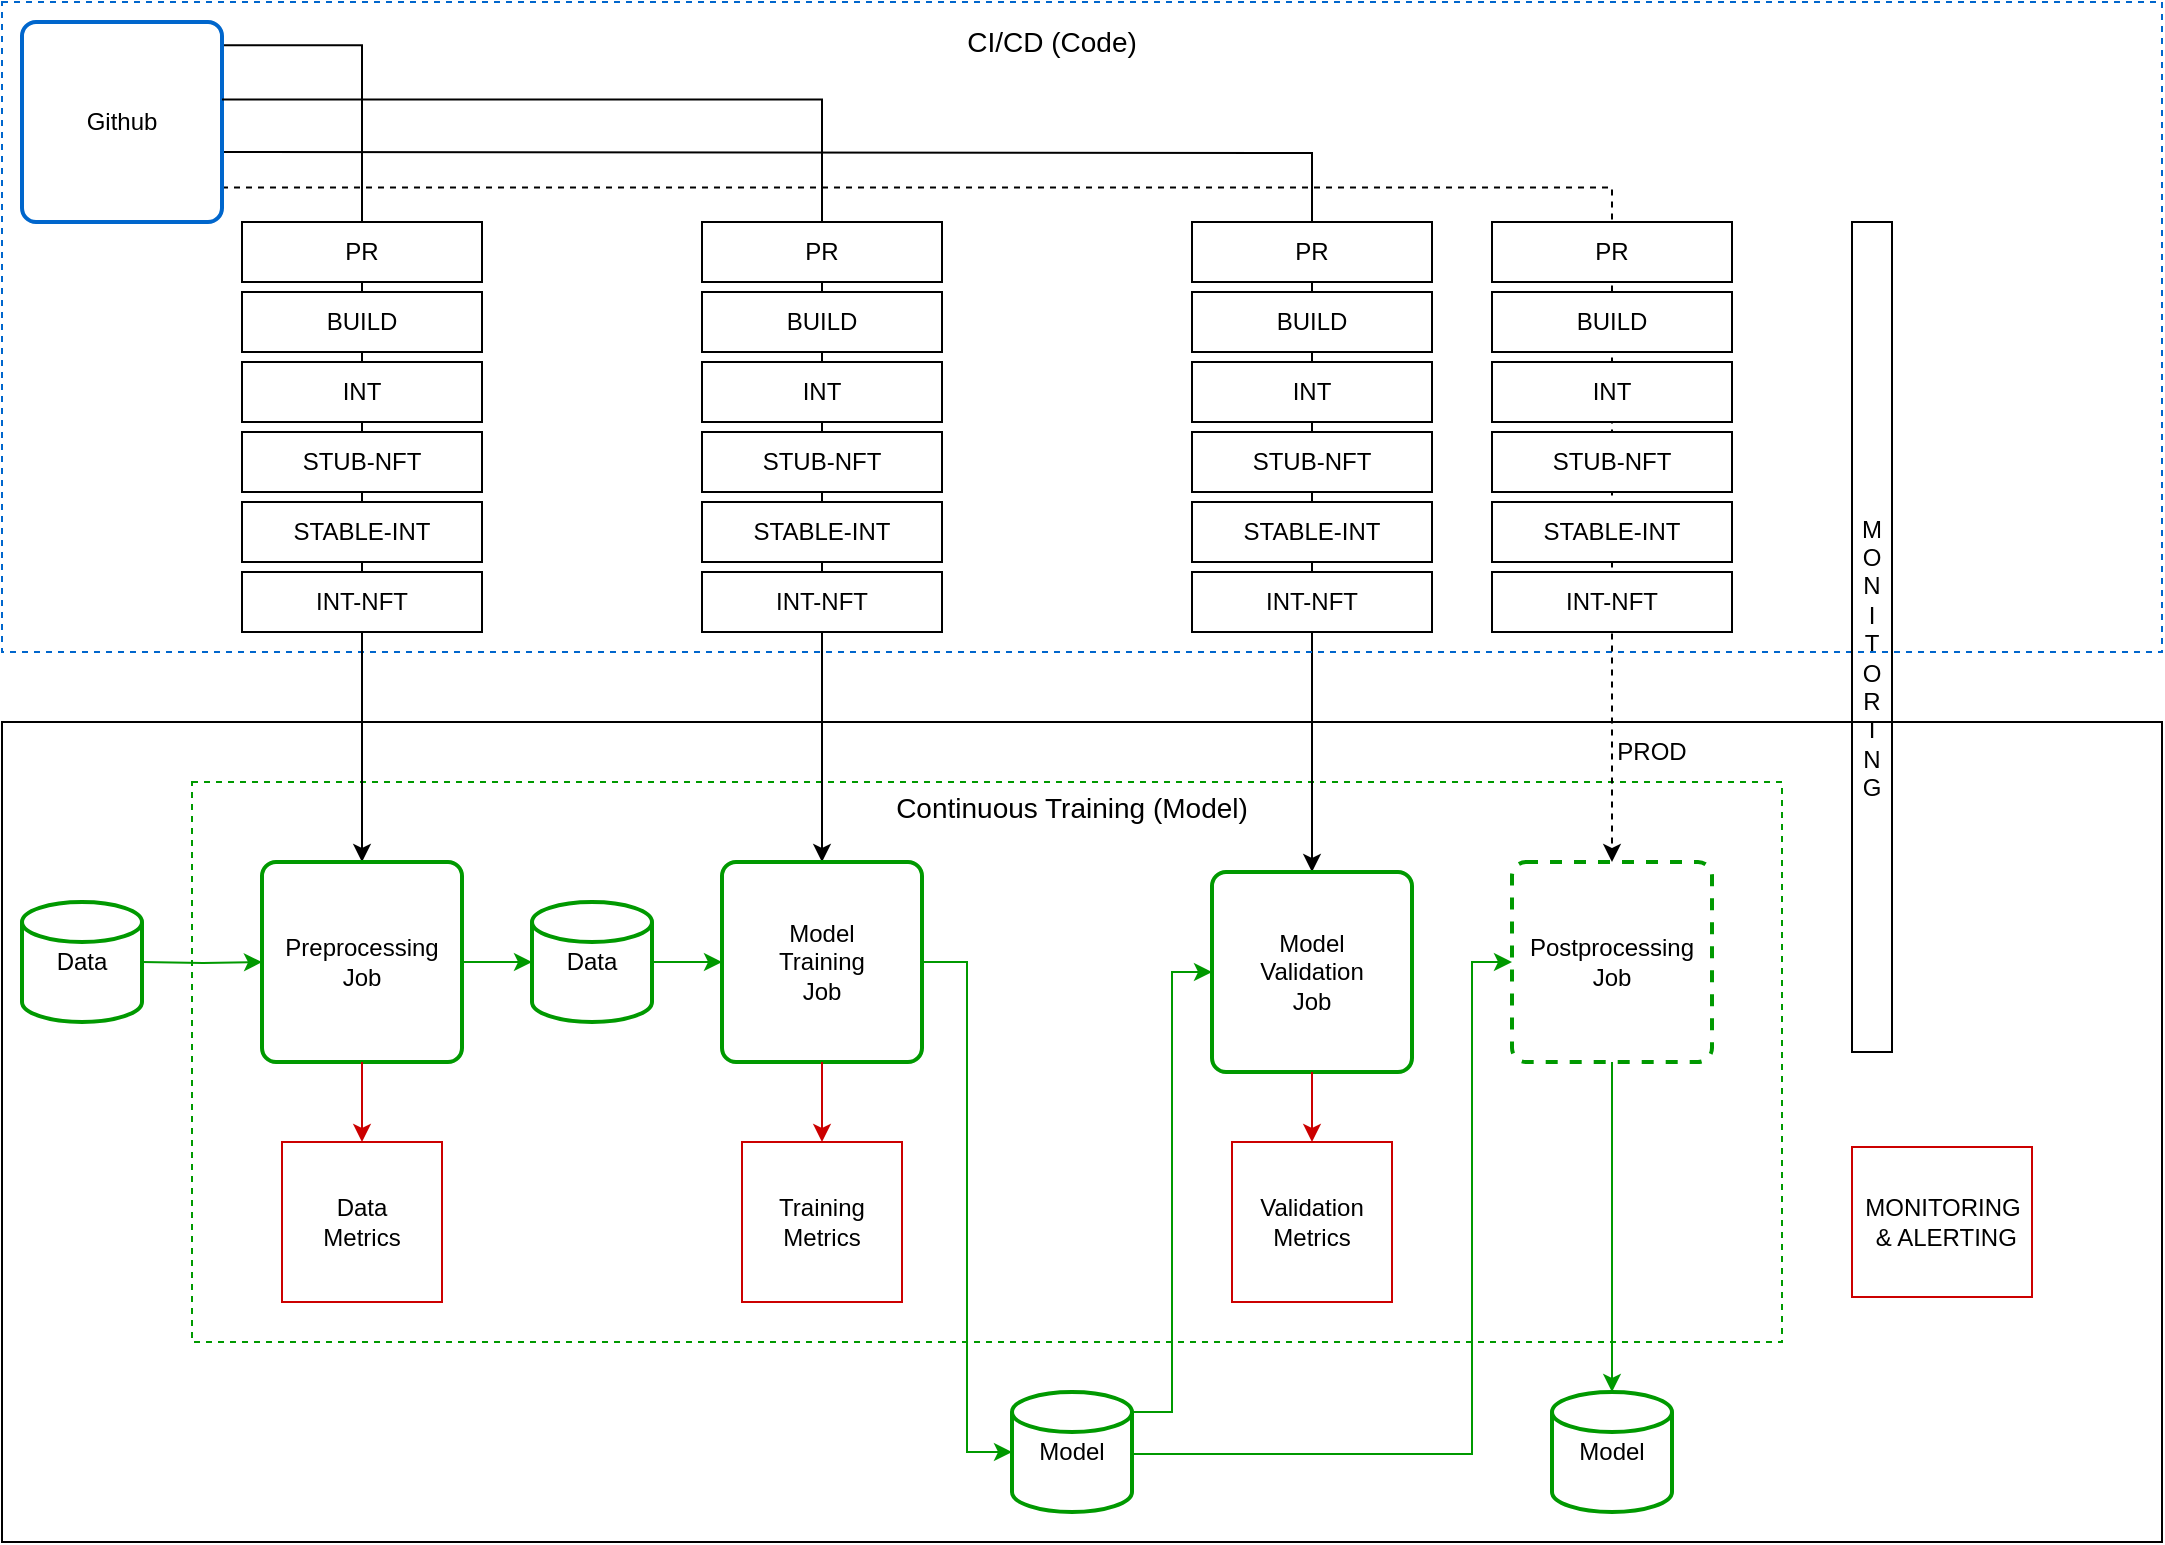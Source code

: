 <mxfile version="12.7.0" type="github">
  <diagram id="cUOeLzvA6jiwBTV3SdHB" name="Page-1">
    <mxGraphModel dx="1168" dy="945" grid="1" gridSize="5" guides="1" tooltips="1" connect="1" arrows="1" fold="1" page="1" pageScale="1" pageWidth="1169" pageHeight="827" math="0" shadow="0">
      <root>
        <mxCell id="0"/>
        <mxCell id="1" parent="0"/>
        <mxCell id="usYNcjVS9CeMYQW7xPBx-7" value="" style="rounded=0;whiteSpace=wrap;html=1;fillColor=none;" parent="1" vertex="1">
          <mxGeometry x="10" y="370" width="1080" height="410" as="geometry"/>
        </mxCell>
        <mxCell id="FoH0_RZipdTiMdWKK6F5-28" value="" style="rounded=0;whiteSpace=wrap;html=1;strokeColor=#009900;fillColor=none;dashed=1;" parent="1" vertex="1">
          <mxGeometry x="105" y="400" width="795" height="280" as="geometry"/>
        </mxCell>
        <mxCell id="00vMAGqOHGo1aiHRgocC-15" value="" style="rounded=0;whiteSpace=wrap;html=1;strokeColor=#CC0000;" vertex="1" parent="1">
          <mxGeometry x="935" y="582.5" width="90" height="75" as="geometry"/>
        </mxCell>
        <mxCell id="usYNcjVS9CeMYQW7xPBx-52" value="M&lt;br&gt;O&lt;br&gt;N&lt;br&gt;I&lt;br&gt;T&lt;br&gt;O&lt;br&gt;R&lt;br&gt;I&lt;br&gt;N&lt;br&gt;G" style="text;html=1;strokeColor=none;fillColor=none;align=center;verticalAlign=middle;whiteSpace=wrap;rounded=0;" parent="1" vertex="1">
          <mxGeometry x="935" y="120" width="20" height="435" as="geometry"/>
        </mxCell>
        <mxCell id="usYNcjVS9CeMYQW7xPBx-32" style="edgeStyle=orthogonalEdgeStyle;rounded=0;orthogonalLoop=1;jettySize=auto;html=1;exitX=1;exitY=0.388;exitDx=0;exitDy=0;exitPerimeter=0;" parent="1" target="FoH0_RZipdTiMdWKK6F5-5" edge="1">
          <mxGeometry relative="1" as="geometry">
            <mxPoint x="120" y="85.0" as="sourcePoint"/>
            <mxPoint x="370" y="466.2" as="targetPoint"/>
          </mxGeometry>
        </mxCell>
        <mxCell id="FoH0_RZipdTiMdWKK6F5-26" value="" style="rounded=0;whiteSpace=wrap;html=1;strokeColor=#0066CC;fillColor=none;dashed=1;" parent="1" vertex="1">
          <mxGeometry x="10" y="10" width="1080" height="325" as="geometry"/>
        </mxCell>
        <mxCell id="FoH0_RZipdTiMdWKK6F5-11" style="edgeStyle=orthogonalEdgeStyle;rounded=0;orthogonalLoop=1;jettySize=auto;html=1;exitX=0.994;exitY=0.116;exitDx=0;exitDy=0;exitPerimeter=0;" parent="1" source="FoH0_RZipdTiMdWKK6F5-1" target="FoH0_RZipdTiMdWKK6F5-3" edge="1">
          <mxGeometry relative="1" as="geometry">
            <mxPoint x="400" y="70" as="sourcePoint"/>
          </mxGeometry>
        </mxCell>
        <mxCell id="usYNcjVS9CeMYQW7xPBx-25" style="edgeStyle=orthogonalEdgeStyle;rounded=0;orthogonalLoop=1;jettySize=auto;html=1;exitX=1;exitY=0.828;exitDx=0;exitDy=0;entryX=0.5;entryY=0;entryDx=0;entryDy=0;exitPerimeter=0;dashed=1;strokeColor=#000000;" parent="1" source="FoH0_RZipdTiMdWKK6F5-1" target="FoH0_RZipdTiMdWKK6F5-21" edge="1">
          <mxGeometry relative="1" as="geometry"/>
        </mxCell>
        <mxCell id="FoH0_RZipdTiMdWKK6F5-1" value="Github" style="rounded=1;whiteSpace=wrap;html=1;absoluteArcSize=1;arcSize=14;strokeWidth=2;strokeColor=#0066CC;" parent="1" vertex="1">
          <mxGeometry x="20" y="20" width="100" height="100" as="geometry"/>
        </mxCell>
        <mxCell id="FoH0_RZipdTiMdWKK6F5-7" style="edgeStyle=orthogonalEdgeStyle;rounded=0;orthogonalLoop=1;jettySize=auto;html=1;exitX=1;exitY=0.5;exitDx=0;exitDy=0;strokeColor=#009900;" parent="1" target="FoH0_RZipdTiMdWKK6F5-3" edge="1">
          <mxGeometry relative="1" as="geometry">
            <mxPoint x="80" y="490" as="sourcePoint"/>
          </mxGeometry>
        </mxCell>
        <mxCell id="FoH0_RZipdTiMdWKK6F5-8" style="edgeStyle=orthogonalEdgeStyle;rounded=0;orthogonalLoop=1;jettySize=auto;html=1;exitX=1;exitY=0.5;exitDx=0;exitDy=0;entryX=0;entryY=0.5;entryDx=0;entryDy=0;strokeColor=#009900;entryPerimeter=0;" parent="1" source="FoH0_RZipdTiMdWKK6F5-3" target="usYNcjVS9CeMYQW7xPBx-34" edge="1">
          <mxGeometry relative="1" as="geometry"/>
        </mxCell>
        <mxCell id="FoH0_RZipdTiMdWKK6F5-3" value="Preprocessing&lt;br&gt;Job" style="rounded=1;whiteSpace=wrap;html=1;absoluteArcSize=1;arcSize=14;strokeWidth=2;strokeColor=#009900;" parent="1" vertex="1">
          <mxGeometry x="140" y="440" width="100" height="100" as="geometry"/>
        </mxCell>
        <mxCell id="FoH0_RZipdTiMdWKK6F5-9" style="edgeStyle=orthogonalEdgeStyle;rounded=0;orthogonalLoop=1;jettySize=auto;html=1;exitX=1;exitY=0.5;exitDx=0;exitDy=0;strokeColor=#009900;entryX=0;entryY=0.5;entryDx=0;entryDy=0;entryPerimeter=0;" parent="1" source="FoH0_RZipdTiMdWKK6F5-4" target="usYNcjVS9CeMYQW7xPBx-47" edge="1">
          <mxGeometry relative="1" as="geometry">
            <mxPoint x="520" y="490" as="targetPoint"/>
          </mxGeometry>
        </mxCell>
        <mxCell id="FoH0_RZipdTiMdWKK6F5-12" style="edgeStyle=orthogonalEdgeStyle;rounded=0;orthogonalLoop=1;jettySize=auto;html=1;entryX=0.5;entryY=0;entryDx=0;entryDy=0;exitX=1;exitY=0.388;exitDx=0;exitDy=0;exitPerimeter=0;" parent="1" source="FoH0_RZipdTiMdWKK6F5-1" target="FoH0_RZipdTiMdWKK6F5-4" edge="1">
          <mxGeometry relative="1" as="geometry">
            <mxPoint x="230" y="60" as="sourcePoint"/>
          </mxGeometry>
        </mxCell>
        <mxCell id="FoH0_RZipdTiMdWKK6F5-4" value="Model&lt;br&gt;Training&lt;br&gt;Job" style="rounded=1;whiteSpace=wrap;html=1;absoluteArcSize=1;arcSize=14;strokeWidth=2;strokeColor=#009900;" parent="1" vertex="1">
          <mxGeometry x="370" y="440" width="100" height="100" as="geometry"/>
        </mxCell>
        <mxCell id="FoH0_RZipdTiMdWKK6F5-5" value="Model&lt;br&gt;Validation&lt;br&gt;Job" style="rounded=1;whiteSpace=wrap;html=1;absoluteArcSize=1;arcSize=14;strokeWidth=2;strokeColor=#009900;" parent="1" vertex="1">
          <mxGeometry x="615" y="445" width="100" height="100" as="geometry"/>
        </mxCell>
        <mxCell id="FoH0_RZipdTiMdWKK6F5-23" style="edgeStyle=orthogonalEdgeStyle;rounded=0;orthogonalLoop=1;jettySize=auto;html=1;exitX=0.5;exitY=1;exitDx=0;exitDy=0;entryX=0.5;entryY=0;entryDx=0;entryDy=0;strokeColor=#009900;entryPerimeter=0;" parent="1" source="FoH0_RZipdTiMdWKK6F5-21" edge="1" target="usYNcjVS9CeMYQW7xPBx-42">
          <mxGeometry relative="1" as="geometry">
            <mxPoint x="815" y="615" as="targetPoint"/>
          </mxGeometry>
        </mxCell>
        <mxCell id="FoH0_RZipdTiMdWKK6F5-21" value="Postprocessing&lt;br&gt;Job" style="rounded=1;whiteSpace=wrap;html=1;absoluteArcSize=1;arcSize=14;strokeWidth=2;dashed=1;strokeColor=#009900;" parent="1" vertex="1">
          <mxGeometry x="765" y="440" width="100" height="100" as="geometry"/>
        </mxCell>
        <mxCell id="FoH0_RZipdTiMdWKK6F5-24" value="Data" style="strokeWidth=2;html=1;shape=mxgraph.flowchart.database;whiteSpace=wrap;strokeColor=#009900;" parent="1" vertex="1">
          <mxGeometry x="20" y="460" width="60" height="60" as="geometry"/>
        </mxCell>
        <mxCell id="FoH0_RZipdTiMdWKK6F5-27" value="&lt;font style=&quot;font-size: 14px&quot;&gt;CI/CD (Code)&lt;/font&gt;" style="text;html=1;strokeColor=none;fillColor=none;align=center;verticalAlign=middle;whiteSpace=wrap;rounded=0;" parent="1" vertex="1">
          <mxGeometry x="490" y="20" width="90" height="20" as="geometry"/>
        </mxCell>
        <mxCell id="FoH0_RZipdTiMdWKK6F5-29" value="&lt;font style=&quot;font-size: 14px&quot;&gt;Continuous Training (Model)&lt;/font&gt;" style="text;html=1;strokeColor=none;fillColor=none;align=center;verticalAlign=middle;whiteSpace=wrap;rounded=0;" parent="1" vertex="1">
          <mxGeometry x="445" y="403" width="200" height="20" as="geometry"/>
        </mxCell>
        <mxCell id="usYNcjVS9CeMYQW7xPBx-1" value="INT" style="rounded=0;whiteSpace=wrap;html=1;" parent="1" vertex="1">
          <mxGeometry x="130" y="190" width="120" height="30" as="geometry"/>
        </mxCell>
        <mxCell id="usYNcjVS9CeMYQW7xPBx-2" value="PR" style="rounded=0;whiteSpace=wrap;html=1;" parent="1" vertex="1">
          <mxGeometry x="130" y="120" width="120" height="30" as="geometry"/>
        </mxCell>
        <mxCell id="usYNcjVS9CeMYQW7xPBx-3" value="BUILD" style="rounded=0;whiteSpace=wrap;html=1;" parent="1" vertex="1">
          <mxGeometry x="130" y="155" width="120" height="30" as="geometry"/>
        </mxCell>
        <mxCell id="usYNcjVS9CeMYQW7xPBx-4" value="STUB-NFT" style="rounded=0;whiteSpace=wrap;html=1;" parent="1" vertex="1">
          <mxGeometry x="130" y="225" width="120" height="30" as="geometry"/>
        </mxCell>
        <mxCell id="usYNcjVS9CeMYQW7xPBx-6" value="STABLE-INT" style="rounded=0;whiteSpace=wrap;html=1;" parent="1" vertex="1">
          <mxGeometry x="130" y="260" width="120" height="30" as="geometry"/>
        </mxCell>
        <mxCell id="usYNcjVS9CeMYQW7xPBx-8" value="PROD" style="text;html=1;strokeColor=none;fillColor=none;align=center;verticalAlign=middle;whiteSpace=wrap;rounded=0;" parent="1" vertex="1">
          <mxGeometry x="815" y="375" width="40" height="20" as="geometry"/>
        </mxCell>
        <mxCell id="usYNcjVS9CeMYQW7xPBx-9" value="INT-NFT" style="rounded=0;whiteSpace=wrap;html=1;" parent="1" vertex="1">
          <mxGeometry x="130" y="295" width="120" height="30" as="geometry"/>
        </mxCell>
        <mxCell id="usYNcjVS9CeMYQW7xPBx-10" value="INT" style="rounded=0;whiteSpace=wrap;html=1;" parent="1" vertex="1">
          <mxGeometry x="360" y="190" width="120" height="30" as="geometry"/>
        </mxCell>
        <mxCell id="usYNcjVS9CeMYQW7xPBx-11" value="PR" style="rounded=0;whiteSpace=wrap;html=1;" parent="1" vertex="1">
          <mxGeometry x="360" y="120" width="120" height="30" as="geometry"/>
        </mxCell>
        <mxCell id="usYNcjVS9CeMYQW7xPBx-12" value="BUILD" style="rounded=0;whiteSpace=wrap;html=1;" parent="1" vertex="1">
          <mxGeometry x="360" y="155" width="120" height="30" as="geometry"/>
        </mxCell>
        <mxCell id="usYNcjVS9CeMYQW7xPBx-13" value="STUB-NFT" style="rounded=0;whiteSpace=wrap;html=1;" parent="1" vertex="1">
          <mxGeometry x="360" y="225" width="120" height="30" as="geometry"/>
        </mxCell>
        <mxCell id="usYNcjVS9CeMYQW7xPBx-14" value="STABLE-INT" style="rounded=0;whiteSpace=wrap;html=1;" parent="1" vertex="1">
          <mxGeometry x="360" y="260" width="120" height="30" as="geometry"/>
        </mxCell>
        <mxCell id="usYNcjVS9CeMYQW7xPBx-15" value="INT-NFT" style="rounded=0;whiteSpace=wrap;html=1;" parent="1" vertex="1">
          <mxGeometry x="360" y="295" width="120" height="30" as="geometry"/>
        </mxCell>
        <mxCell id="usYNcjVS9CeMYQW7xPBx-17" value="INT" style="rounded=0;whiteSpace=wrap;html=1;" parent="1" vertex="1">
          <mxGeometry x="605" y="190" width="120" height="30" as="geometry"/>
        </mxCell>
        <mxCell id="usYNcjVS9CeMYQW7xPBx-18" value="PR" style="rounded=0;whiteSpace=wrap;html=1;" parent="1" vertex="1">
          <mxGeometry x="605" y="120" width="120" height="30" as="geometry"/>
        </mxCell>
        <mxCell id="usYNcjVS9CeMYQW7xPBx-19" value="BUILD" style="rounded=0;whiteSpace=wrap;html=1;" parent="1" vertex="1">
          <mxGeometry x="605" y="155" width="120" height="30" as="geometry"/>
        </mxCell>
        <mxCell id="usYNcjVS9CeMYQW7xPBx-20" value="STUB-NFT" style="rounded=0;whiteSpace=wrap;html=1;" parent="1" vertex="1">
          <mxGeometry x="605" y="225" width="120" height="30" as="geometry"/>
        </mxCell>
        <mxCell id="usYNcjVS9CeMYQW7xPBx-21" value="STABLE-INT" style="rounded=0;whiteSpace=wrap;html=1;" parent="1" vertex="1">
          <mxGeometry x="605" y="260" width="120" height="30" as="geometry"/>
        </mxCell>
        <mxCell id="usYNcjVS9CeMYQW7xPBx-22" value="INT-NFT" style="rounded=0;whiteSpace=wrap;html=1;" parent="1" vertex="1">
          <mxGeometry x="605" y="295" width="120" height="30" as="geometry"/>
        </mxCell>
        <mxCell id="usYNcjVS9CeMYQW7xPBx-26" value="INT" style="rounded=0;whiteSpace=wrap;html=1;" parent="1" vertex="1">
          <mxGeometry x="755" y="190" width="120" height="30" as="geometry"/>
        </mxCell>
        <mxCell id="usYNcjVS9CeMYQW7xPBx-27" value="PR" style="rounded=0;whiteSpace=wrap;html=1;" parent="1" vertex="1">
          <mxGeometry x="755" y="120" width="120" height="30" as="geometry"/>
        </mxCell>
        <mxCell id="usYNcjVS9CeMYQW7xPBx-28" value="BUILD" style="rounded=0;whiteSpace=wrap;html=1;" parent="1" vertex="1">
          <mxGeometry x="755" y="155" width="120" height="30" as="geometry"/>
        </mxCell>
        <mxCell id="usYNcjVS9CeMYQW7xPBx-29" value="STUB-NFT" style="rounded=0;whiteSpace=wrap;html=1;" parent="1" vertex="1">
          <mxGeometry x="755" y="225" width="120" height="30" as="geometry"/>
        </mxCell>
        <mxCell id="usYNcjVS9CeMYQW7xPBx-30" value="STABLE-INT" style="rounded=0;whiteSpace=wrap;html=1;" parent="1" vertex="1">
          <mxGeometry x="755" y="260" width="120" height="30" as="geometry"/>
        </mxCell>
        <mxCell id="usYNcjVS9CeMYQW7xPBx-31" value="INT-NFT" style="rounded=0;whiteSpace=wrap;html=1;" parent="1" vertex="1">
          <mxGeometry x="755" y="295" width="120" height="30" as="geometry"/>
        </mxCell>
        <mxCell id="usYNcjVS9CeMYQW7xPBx-34" value="Data" style="strokeWidth=2;html=1;shape=mxgraph.flowchart.database;whiteSpace=wrap;strokeColor=#009900;" parent="1" vertex="1">
          <mxGeometry x="275" y="460" width="60" height="60" as="geometry"/>
        </mxCell>
        <mxCell id="usYNcjVS9CeMYQW7xPBx-40" style="edgeStyle=orthogonalEdgeStyle;rounded=0;orthogonalLoop=1;jettySize=auto;html=1;entryX=0;entryY=0.5;entryDx=0;entryDy=0;strokeColor=#009900;exitX=1;exitY=0.5;exitDx=0;exitDy=0;exitPerimeter=0;" parent="1" source="usYNcjVS9CeMYQW7xPBx-34" target="FoH0_RZipdTiMdWKK6F5-4" edge="1">
          <mxGeometry relative="1" as="geometry">
            <mxPoint x="340" y="490" as="sourcePoint"/>
            <mxPoint x="280" y="495" as="targetPoint"/>
          </mxGeometry>
        </mxCell>
        <mxCell id="usYNcjVS9CeMYQW7xPBx-42" value="Model" style="strokeWidth=2;html=1;shape=mxgraph.flowchart.database;whiteSpace=wrap;strokeColor=#009900;" parent="1" vertex="1">
          <mxGeometry x="785" y="705" width="60" height="60" as="geometry"/>
        </mxCell>
        <mxCell id="usYNcjVS9CeMYQW7xPBx-47" value="Model" style="strokeWidth=2;html=1;shape=mxgraph.flowchart.database;whiteSpace=wrap;strokeColor=#009900;" parent="1" vertex="1">
          <mxGeometry x="515" y="705" width="60" height="60" as="geometry"/>
        </mxCell>
        <mxCell id="usYNcjVS9CeMYQW7xPBx-50" style="edgeStyle=orthogonalEdgeStyle;rounded=0;orthogonalLoop=1;jettySize=auto;html=1;exitX=0;exitY=0.5;exitDx=0;exitDy=0;strokeColor=#009900;entryX=1;entryY=0.5;entryDx=0;entryDy=0;entryPerimeter=0;startArrow=classic;startFill=1;endArrow=none;endFill=0;" parent="1" source="FoH0_RZipdTiMdWKK6F5-5" target="usYNcjVS9CeMYQW7xPBx-47" edge="1">
          <mxGeometry relative="1" as="geometry">
            <mxPoint x="475" y="495" as="sourcePoint"/>
            <mxPoint x="520" y="655" as="targetPoint"/>
            <Array as="points">
              <mxPoint x="595" y="495"/>
              <mxPoint x="595" y="715"/>
              <mxPoint x="575" y="715"/>
            </Array>
          </mxGeometry>
        </mxCell>
        <mxCell id="usYNcjVS9CeMYQW7xPBx-51" value="" style="rounded=0;whiteSpace=wrap;html=1;fillColor=none;" parent="1" vertex="1">
          <mxGeometry x="935" y="120" width="20" height="415" as="geometry"/>
        </mxCell>
        <mxCell id="00vMAGqOHGo1aiHRgocC-8" value="Data&lt;br&gt;Metrics" style="whiteSpace=wrap;html=1;aspect=fixed;strokeColor=#CC0000;" vertex="1" parent="1">
          <mxGeometry x="150" y="580" width="80" height="80" as="geometry"/>
        </mxCell>
        <mxCell id="00vMAGqOHGo1aiHRgocC-9" value="" style="endArrow=classic;html=1;exitX=0.5;exitY=1;exitDx=0;exitDy=0;entryX=0.5;entryY=0;entryDx=0;entryDy=0;strokeColor=#CC0000;" edge="1" parent="1" source="FoH0_RZipdTiMdWKK6F5-3" target="00vMAGqOHGo1aiHRgocC-8">
          <mxGeometry width="50" height="50" relative="1" as="geometry">
            <mxPoint x="10" y="880" as="sourcePoint"/>
            <mxPoint x="60" y="830" as="targetPoint"/>
          </mxGeometry>
        </mxCell>
        <mxCell id="00vMAGqOHGo1aiHRgocC-10" value="Training&lt;br&gt;Metrics" style="whiteSpace=wrap;html=1;aspect=fixed;strokeColor=#CC0000;" vertex="1" parent="1">
          <mxGeometry x="380" y="580" width="80" height="80" as="geometry"/>
        </mxCell>
        <mxCell id="00vMAGqOHGo1aiHRgocC-11" value="" style="endArrow=classic;html=1;exitX=0.5;exitY=1;exitDx=0;exitDy=0;entryX=0.5;entryY=0;entryDx=0;entryDy=0;strokeColor=#CC0000;" edge="1" parent="1" target="00vMAGqOHGo1aiHRgocC-10" source="FoH0_RZipdTiMdWKK6F5-4">
          <mxGeometry width="50" height="50" relative="1" as="geometry">
            <mxPoint x="458.4" y="539.6" as="sourcePoint"/>
            <mxPoint x="295" y="830" as="targetPoint"/>
          </mxGeometry>
        </mxCell>
        <mxCell id="00vMAGqOHGo1aiHRgocC-12" value="Validation&lt;br&gt;Metrics" style="whiteSpace=wrap;html=1;aspect=fixed;strokeColor=#CC0000;" vertex="1" parent="1">
          <mxGeometry x="625" y="580" width="80" height="80" as="geometry"/>
        </mxCell>
        <mxCell id="00vMAGqOHGo1aiHRgocC-13" value="" style="endArrow=classic;html=1;entryX=0.5;entryY=0;entryDx=0;entryDy=0;strokeColor=#CC0000;exitX=0.5;exitY=1;exitDx=0;exitDy=0;" edge="1" parent="1" target="00vMAGqOHGo1aiHRgocC-12" source="FoH0_RZipdTiMdWKK6F5-5">
          <mxGeometry width="50" height="50" relative="1" as="geometry">
            <mxPoint x="705" y="545" as="sourcePoint"/>
            <mxPoint x="540" y="830" as="targetPoint"/>
          </mxGeometry>
        </mxCell>
        <mxCell id="00vMAGqOHGo1aiHRgocC-14" value="MONITORING&lt;br&gt;&amp;nbsp;&amp;amp; ALERTING" style="text;html=1;strokeColor=none;fillColor=none;align=center;verticalAlign=middle;whiteSpace=wrap;rounded=0;" vertex="1" parent="1">
          <mxGeometry x="932.5" y="610" width="95" height="20" as="geometry"/>
        </mxCell>
        <mxCell id="00vMAGqOHGo1aiHRgocC-16" style="edgeStyle=orthogonalEdgeStyle;rounded=0;orthogonalLoop=1;jettySize=auto;html=1;exitX=1.003;exitY=0.677;exitDx=0;exitDy=0;strokeColor=#009900;entryX=0;entryY=0.5;entryDx=0;entryDy=0;exitPerimeter=0;" edge="1" parent="1" source="usYNcjVS9CeMYQW7xPBx-47" target="FoH0_RZipdTiMdWKK6F5-21">
          <mxGeometry relative="1" as="geometry">
            <mxPoint x="1040" y="885" as="targetPoint"/>
            <mxPoint x="995" y="650" as="sourcePoint"/>
            <Array as="points">
              <mxPoint x="745" y="736"/>
              <mxPoint x="745" y="490"/>
            </Array>
          </mxGeometry>
        </mxCell>
      </root>
    </mxGraphModel>
  </diagram>
</mxfile>
